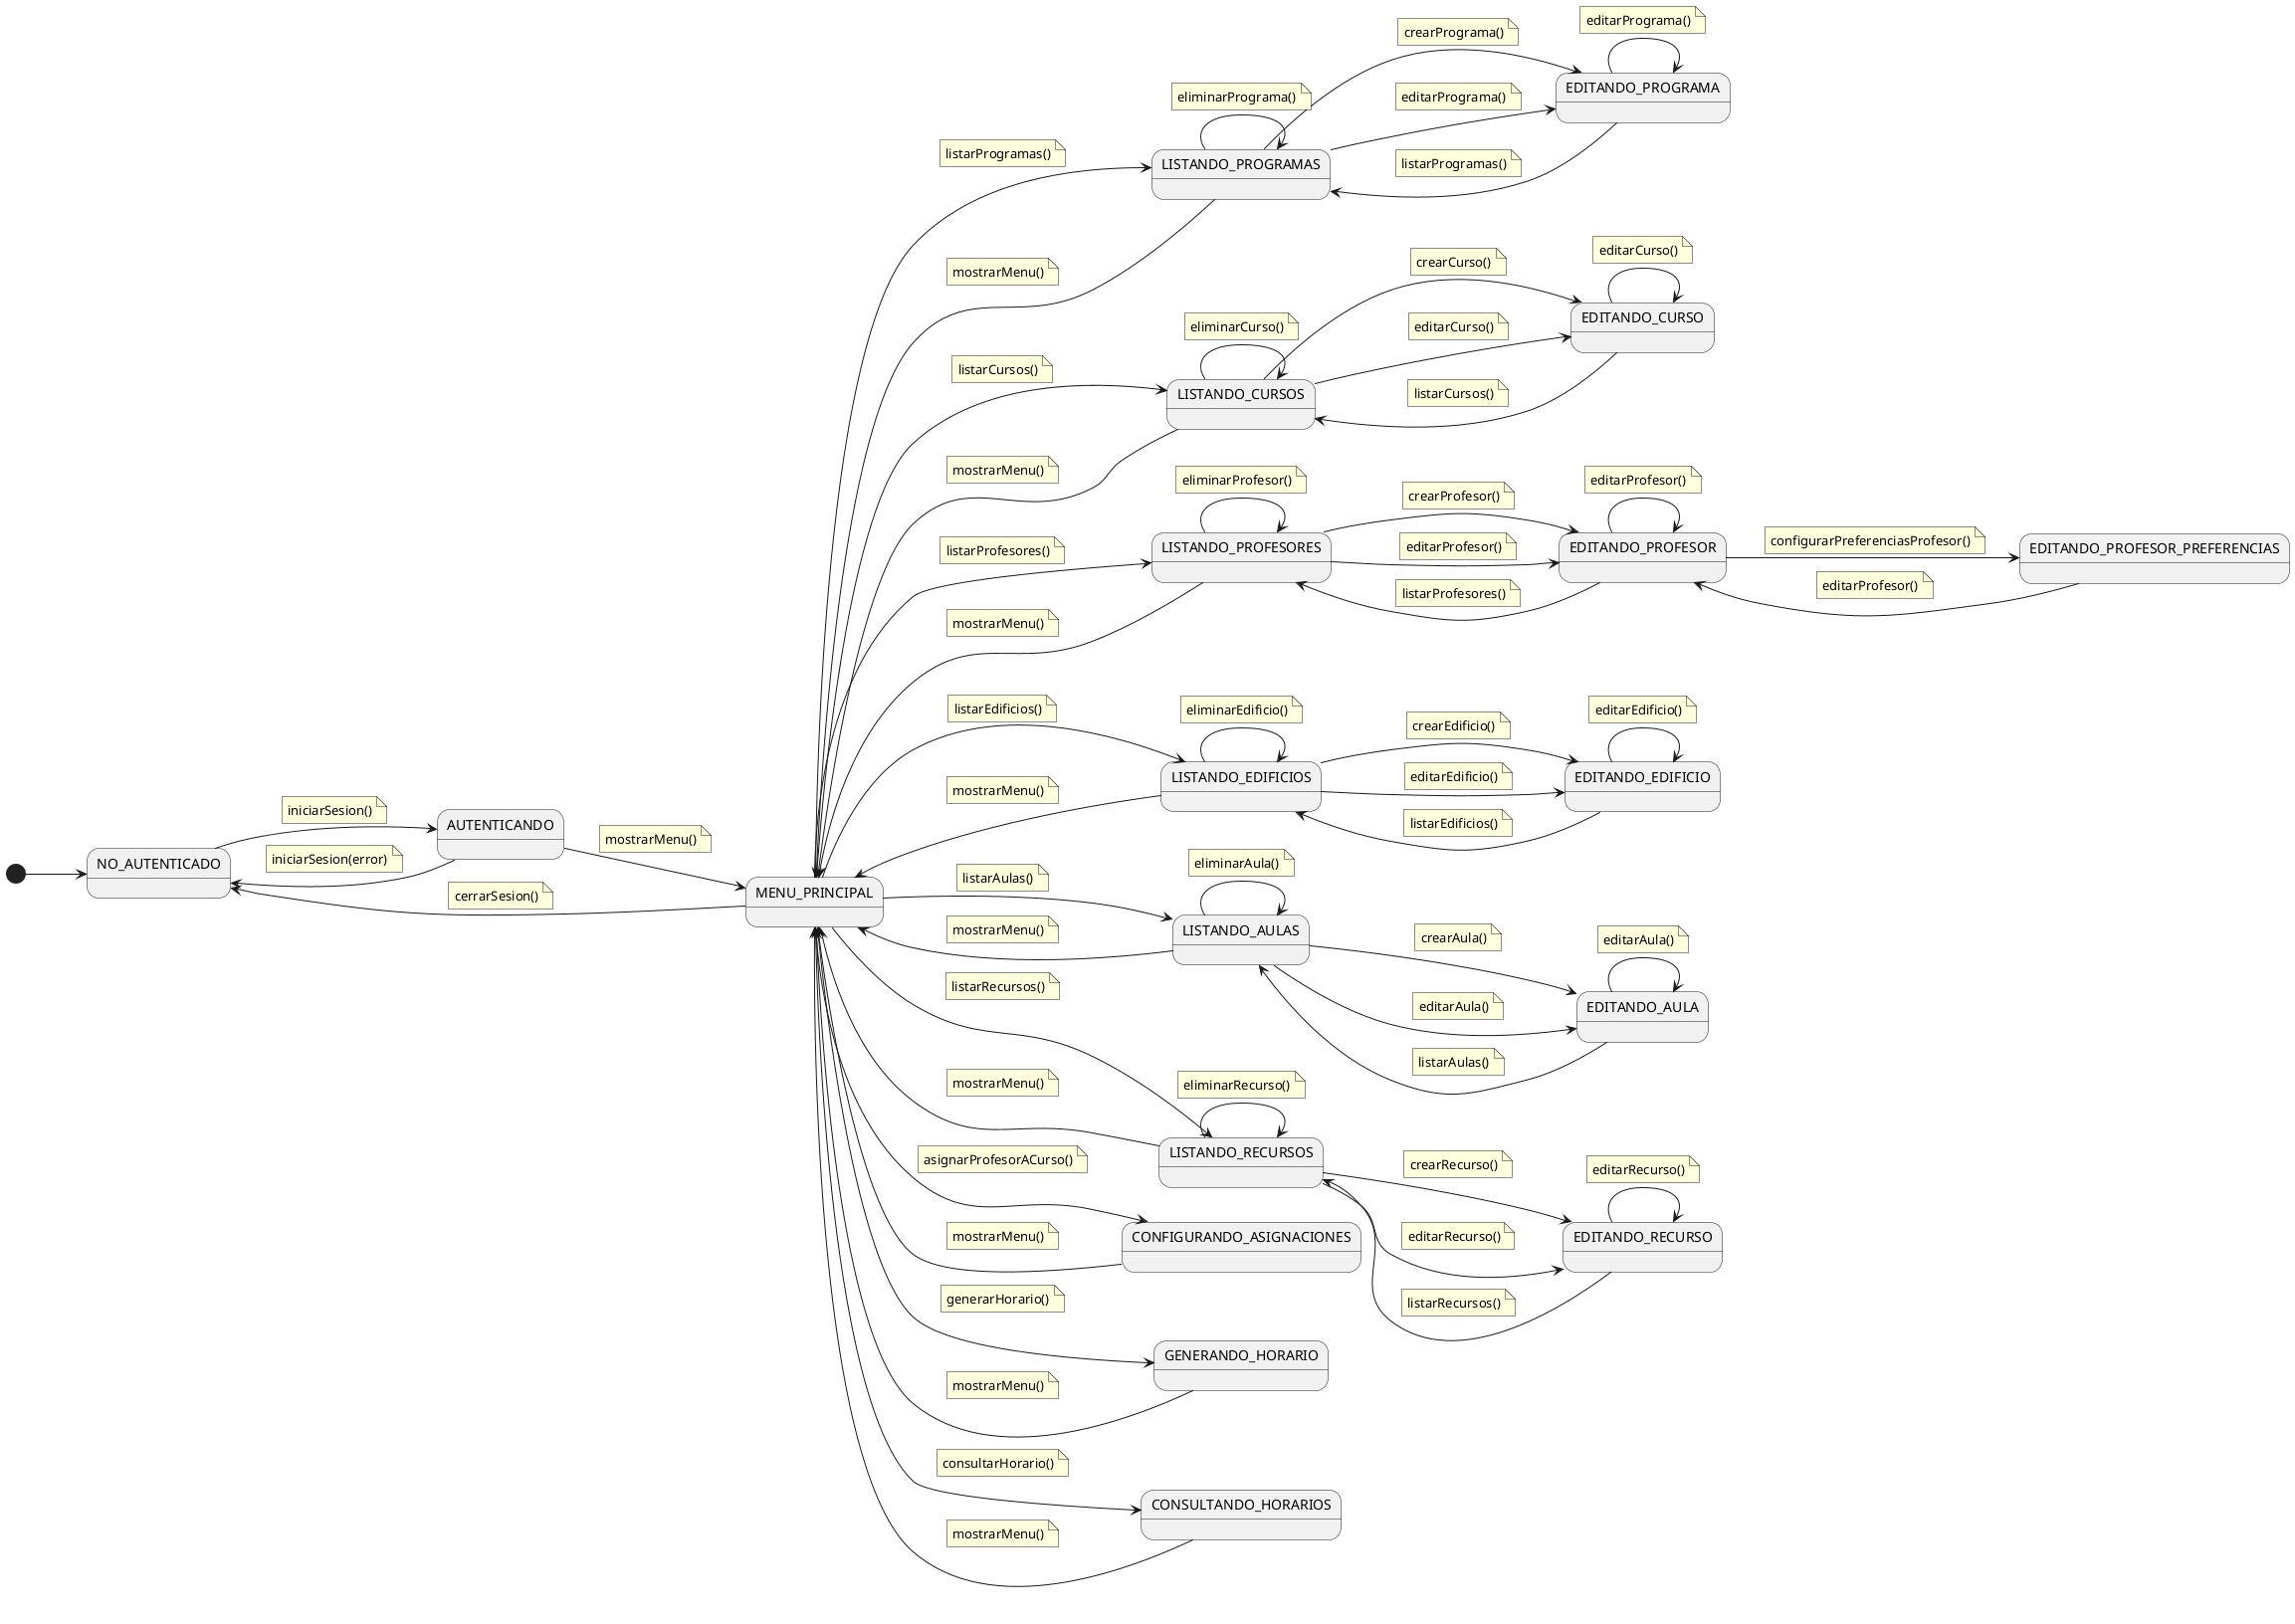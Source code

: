 @startuml

left to right direction

state "NO_AUTENTICADO" as NoAuth
state "AUTENTICANDO" as PreMenu
state "MENU_PRINCIPAL" as Menu

state "LISTANDO_PROGRAMAS" as ListProgramas
state "EDITANDO_PROGRAMA" as EditPrograma
state "LISTANDO_CURSOS" as ListCursos
state "EDITANDO_CURSO" as EditCurso
state "LISTANDO_PROFESORES" as ListProfesores
state "EDITANDO_PROFESOR" as EditProfesor
state "EDITANDO_PROFESOR_PREFERENCIAS" as EditProfesorPreferencias
state "LISTANDO_EDIFICIOS" as ListEdificios
state "EDITANDO_EDIFICIO" as EditEdificio
state "LISTANDO_AULAS" as ListAulas
state "EDITANDO_AULA" as EditAula
state "LISTANDO_RECURSOS" as ListRecursos
state "EDITANDO_RECURSO" as EditRecurso

state "CONFIGURANDO_ASIGNACIONES" as Asignaciones
state "GENERANDO_HORARIO" as Generacion
state "CONSULTANDO_HORARIOS" as Consulta

[*] --> NoAuth

PreMenu --> NoAuth
    note on link
        iniciarSesion(error)
    end note

NoAuth --> PreMenu
    note on link
        iniciarSesion()
    end note

PreMenu --> Menu
    note on link
        mostrarMenu()
    end note

Menu --> NoAuth
    note on link
        cerrarSesion()
    end note

Menu --> ListProgramas
    note on link
        listarProgramas()
    end note

Menu --> ListCursos
    note on link
        listarCursos()
    end note

Menu --> ListProfesores
    note on link
        listarProfesores()
    end note

Menu --> ListEdificios
    note on link
        listarEdificios()
    end note

Menu --> ListAulas
    note on link
        listarAulas()
    end note

Menu --> ListRecursos
    note on link
        listarRecursos()
    end note

Menu --> Asignaciones
    note on link
        asignarProfesorACurso()
    end note

Menu --> Generacion
    note on link
        generarHorario()
    end note

Menu --> Consulta
    note on link
        consultarHorario()
    end note

ListProgramas --> EditPrograma
    note on link
        crearPrograma()
    end note

ListProgramas --> EditPrograma
    note on link
        editarPrograma()
    end note

ListProgramas --> ListProgramas
    note on link
        eliminarPrograma()
    end note

EditPrograma --> EditPrograma
    note on link
        editarPrograma()
    end note

EditPrograma --> ListProgramas
    note on link
        listarProgramas()
    end note

ListCursos --> EditCurso
    note on link
        crearCurso()
    end note

ListCursos --> EditCurso
    note on link
        editarCurso()
    end note

ListCursos --> ListCursos
    note on link
        eliminarCurso()
    end note

EditCurso --> EditCurso
    note on link
        editarCurso()
    end note

EditCurso --> ListCursos
    note on link
        listarCursos()
    end note

ListProfesores --> EditProfesor
    note on link
        crearProfesor()
    end note

ListProfesores --> EditProfesor
    note on link
        editarProfesor()
    end note

ListProfesores --> ListProfesores
    note on link
        eliminarProfesor()
    end note

EditProfesor --> EditProfesor
    note on link
        editarProfesor()
    end note

EditProfesor --> EditProfesorPreferencias
    note on link
        configurarPreferenciasProfesor()
    end note

EditProfesorPreferencias --> EditProfesor
    note on link
        editarProfesor()
    end note
    
EditProfesor --> ListProfesores
    note on link
        listarProfesores()
    end note

ListEdificios --> EditEdificio
    note on link
        crearEdificio()
    end note

ListEdificios --> EditEdificio
    note on link
        editarEdificio()
    end note

ListEdificios --> ListEdificios
    note on link
        eliminarEdificio()
    end note

EditEdificio --> EditEdificio
    note on link
        editarEdificio()
    end note

EditEdificio --> ListEdificios
    note on link
        listarEdificios()
    end note

ListAulas --> EditAula
    note on link
        crearAula()
    end note

ListAulas --> EditAula
    note on link
        editarAula()
    end note

ListAulas --> ListAulas
    note on link
        eliminarAula()
    end note

EditAula --> EditAula
    note on link
        editarAula()
    end note

EditAula --> ListAulas
    note on link
        listarAulas()
    end note

ListRecursos --> EditRecurso
    note on link
        crearRecurso()
    end note

ListRecursos --> EditRecurso
    note on link
        editarRecurso()
    end note

ListRecursos --> ListRecursos
    note on link
        eliminarRecurso()
    end note

EditRecurso --> EditRecurso
    note on link
        editarRecurso()
    end note

EditRecurso --> ListRecursos
    note on link
        listarRecursos()
    end note

ListProgramas --> Menu
    note on link
        mostrarMenu()
    end note

ListCursos --> Menu
    note on link
        mostrarMenu()
    end note

ListProfesores --> Menu
    note on link
        mostrarMenu()
    end note

ListEdificios --> Menu
    note on link
        mostrarMenu()
    end note

ListAulas --> Menu
    note on link
        mostrarMenu()
    end note

ListRecursos --> Menu
    note on link
        mostrarMenu()
    end note

Asignaciones --> Menu
    note on link
        mostrarMenu()
    end note

Generacion --> Menu
    note on link
        mostrarMenu()
    end note

Consulta --> Menu
    note on link
        mostrarMenu()
    end note

@enduml